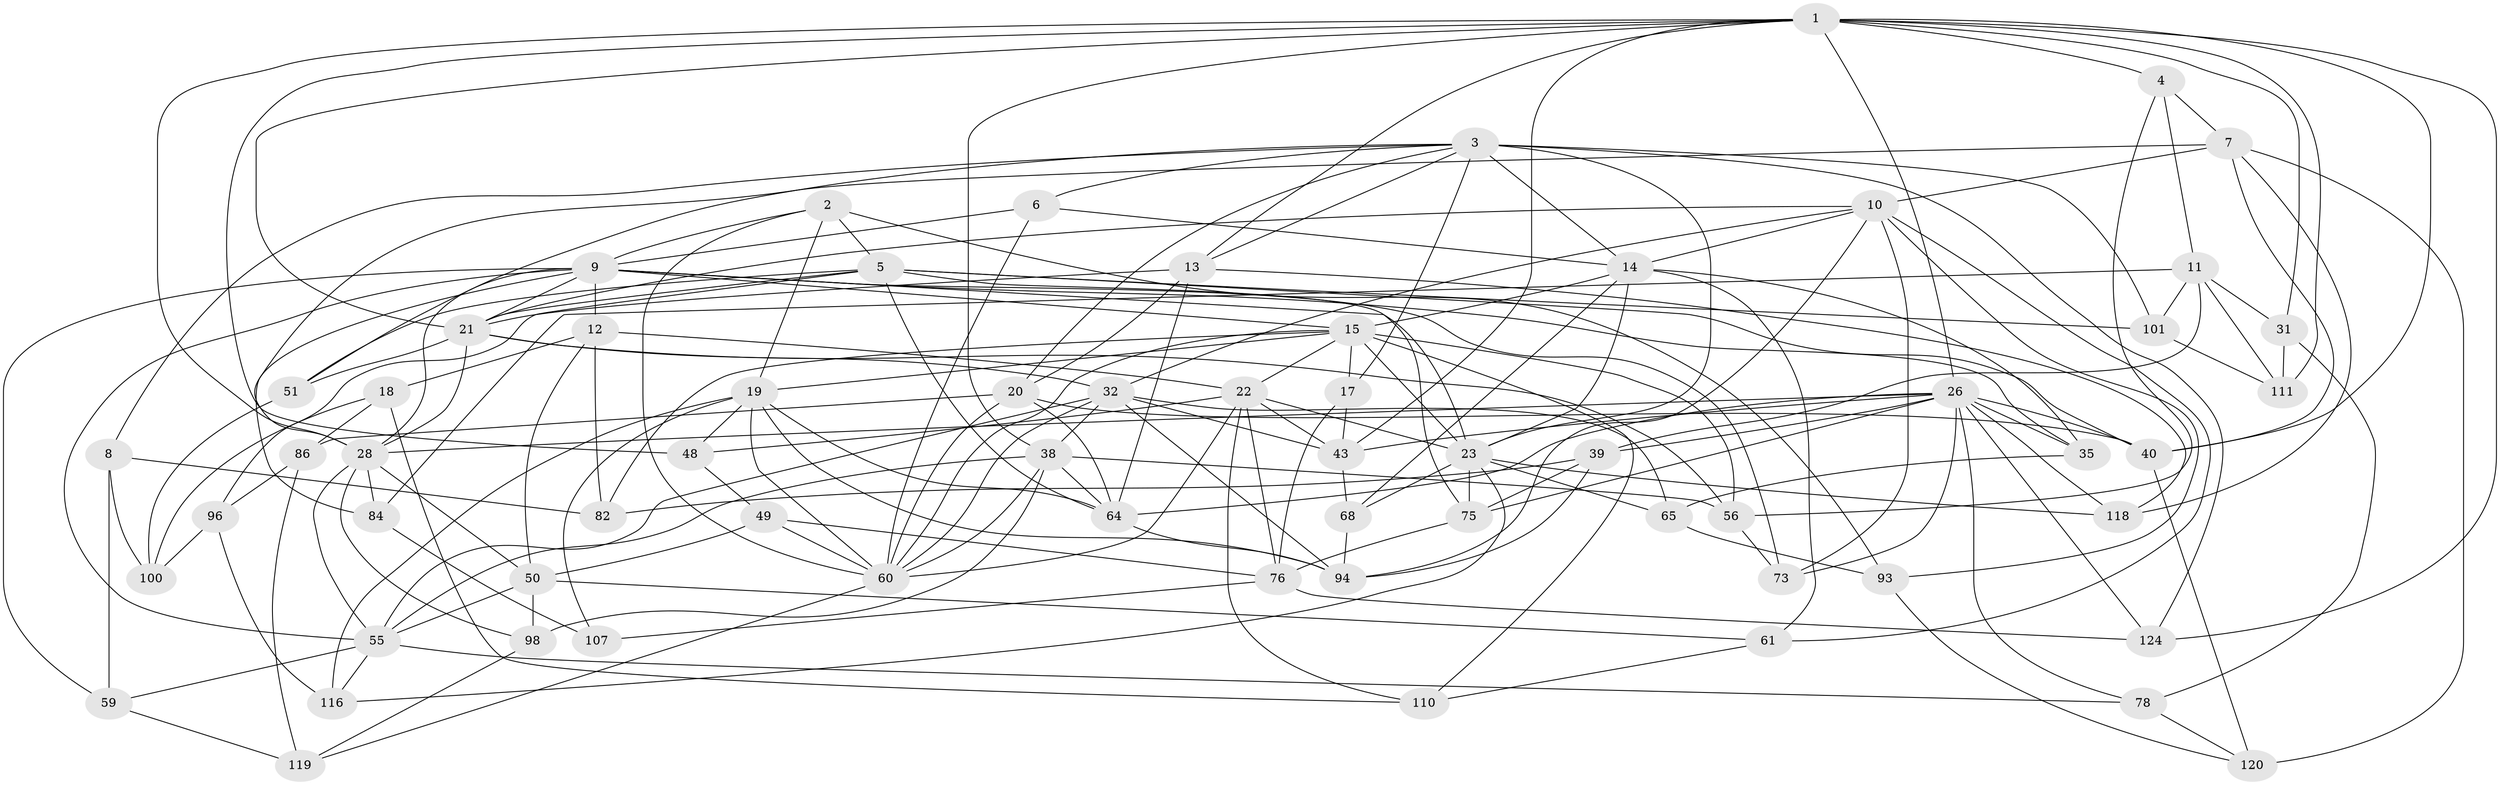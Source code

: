 // original degree distribution, {4: 1.0}
// Generated by graph-tools (version 1.1) at 2025/16/03/09/25 04:16:33]
// undirected, 64 vertices, 185 edges
graph export_dot {
graph [start="1"]
  node [color=gray90,style=filled];
  1 [super="+41+44+24"];
  2 [super="+71"];
  3 [super="+27+30"];
  4;
  5 [super="+33+117"];
  6;
  7 [super="+106"];
  8;
  9 [super="+29+46+67"];
  10 [super="+52+16"];
  11 [super="+92"];
  12 [super="+34"];
  13 [super="+42"];
  14 [super="+62"];
  15 [super="+91+53"];
  17;
  18;
  19 [super="+58+112"];
  20 [super="+47"];
  21 [super="+70+88+54"];
  22 [super="+81+105"];
  23 [super="+25+102"];
  26 [super="+45+127+36"];
  28 [super="+37+63+122"];
  31;
  32 [super="+77"];
  35;
  38 [super="+121+113"];
  39 [super="+57"];
  40 [super="+99"];
  43 [super="+128"];
  48;
  49;
  50 [super="+95"];
  51;
  55 [super="+69"];
  56 [super="+123"];
  59;
  60 [super="+74+87+79"];
  61;
  64 [super="+104+125"];
  65;
  68;
  73;
  75 [super="+129"];
  76 [super="+80"];
  78;
  82;
  84 [super="+89"];
  86;
  93;
  94 [super="+115"];
  96;
  98;
  100;
  101;
  107;
  110;
  111;
  116;
  118;
  119;
  120;
  124;
  1 -- 124;
  1 -- 31;
  1 -- 28;
  1 -- 4;
  1 -- 21;
  1 -- 38;
  1 -- 13;
  1 -- 111;
  1 -- 43;
  1 -- 48;
  1 -- 40;
  1 -- 26;
  2 -- 5 [weight=2];
  2 -- 60;
  2 -- 19;
  2 -- 93;
  2 -- 9;
  3 -- 6;
  3 -- 23;
  3 -- 8;
  3 -- 101;
  3 -- 13;
  3 -- 17;
  3 -- 51;
  3 -- 124;
  3 -- 14;
  3 -- 20;
  4 -- 56;
  4 -- 11;
  4 -- 7;
  5 -- 51;
  5 -- 64 [weight=2];
  5 -- 96;
  5 -- 101;
  5 -- 75;
  5 -- 21;
  5 -- 40;
  6 -- 14;
  6 -- 60;
  6 -- 9;
  7 -- 40;
  7 -- 120;
  7 -- 10;
  7 -- 28;
  7 -- 118;
  8 -- 100;
  8 -- 82;
  8 -- 59;
  9 -- 35;
  9 -- 59;
  9 -- 15;
  9 -- 21 [weight=2];
  9 -- 73;
  9 -- 23;
  9 -- 12 [weight=2];
  9 -- 28;
  9 -- 84;
  9 -- 55;
  10 -- 73;
  10 -- 61;
  10 -- 32;
  10 -- 93;
  10 -- 14;
  10 -- 94;
  10 -- 21;
  11 -- 101;
  11 -- 111;
  11 -- 39;
  11 -- 31;
  11 -- 84;
  12 -- 82;
  12 -- 50;
  12 -- 18;
  12 -- 22;
  13 -- 64;
  13 -- 118;
  13 -- 20;
  13 -- 21;
  14 -- 68;
  14 -- 35;
  14 -- 23;
  14 -- 61;
  14 -- 15;
  15 -- 56;
  15 -- 17;
  15 -- 110;
  15 -- 19;
  15 -- 82;
  15 -- 22;
  15 -- 23;
  15 -- 60;
  17 -- 76;
  17 -- 43;
  18 -- 110;
  18 -- 100;
  18 -- 86;
  19 -- 94;
  19 -- 60;
  19 -- 116;
  19 -- 48;
  19 -- 107;
  19 -- 64;
  20 -- 40;
  20 -- 64;
  20 -- 86;
  20 -- 60;
  21 -- 56;
  21 -- 32;
  21 -- 51;
  21 -- 28;
  22 -- 110;
  22 -- 43;
  22 -- 23;
  22 -- 48;
  22 -- 60;
  22 -- 76;
  23 -- 68;
  23 -- 65;
  23 -- 116;
  23 -- 118;
  23 -- 75;
  26 -- 35;
  26 -- 73;
  26 -- 118;
  26 -- 75;
  26 -- 28;
  26 -- 39;
  26 -- 64;
  26 -- 40;
  26 -- 43;
  26 -- 124;
  26 -- 78;
  28 -- 50;
  28 -- 98;
  28 -- 84 [weight=2];
  28 -- 55;
  31 -- 78;
  31 -- 111;
  32 -- 94;
  32 -- 65;
  32 -- 38;
  32 -- 55;
  32 -- 43;
  32 -- 60;
  35 -- 65;
  38 -- 98;
  38 -- 56 [weight=2];
  38 -- 64;
  38 -- 55;
  38 -- 60;
  39 -- 75 [weight=2];
  39 -- 82;
  39 -- 94;
  40 -- 120;
  43 -- 68;
  48 -- 49;
  49 -- 50;
  49 -- 76;
  49 -- 60;
  50 -- 55;
  50 -- 61;
  50 -- 98;
  51 -- 100;
  55 -- 116;
  55 -- 59;
  55 -- 78;
  56 -- 73;
  59 -- 119;
  60 -- 119;
  61 -- 110;
  64 -- 94;
  65 -- 93;
  68 -- 94;
  75 -- 76;
  76 -- 124;
  76 -- 107;
  78 -- 120;
  84 -- 107 [weight=2];
  86 -- 96;
  86 -- 119;
  93 -- 120;
  96 -- 100;
  96 -- 116;
  98 -- 119;
  101 -- 111;
}
